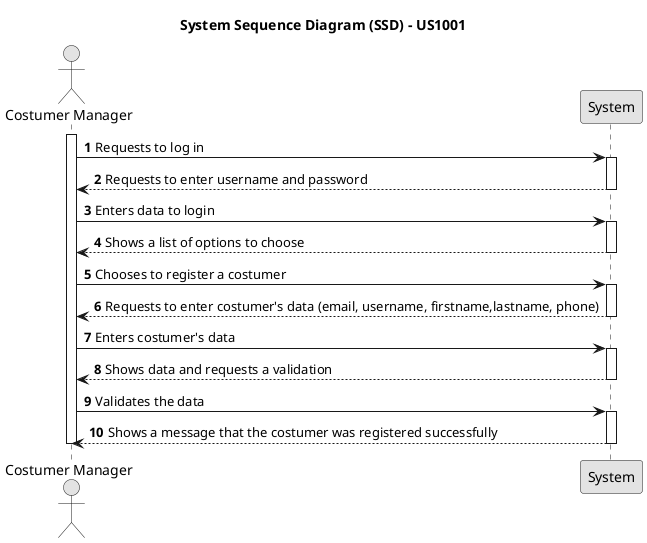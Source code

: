 @startuml
skinparam monochrome true
skinparam packageStyle rectangle
skinparam shadowing false

title System Sequence Diagram (SSD) - US1001

autonumber

actor "Costumer Manager" as CM
participant "System" as System

activate CM
CM -> System: Requests to log in

activate System

System --> CM: Requests to enter username and password

deactivate System

CM -> System: Enters data to login

activate System

System --> CM: Shows a list of options to choose

deactivate System

CM -> System: Chooses to register a costumer

activate System

System --> CM: Requests to enter costumer's data (email, username, firstname,lastname, phone)

deactivate System

CM -> System: Enters costumer's data

activate System

System --> CM: Shows data and requests a validation

deactivate System

CM -> System: Validates the data

activate System

System --> CM: Shows a message that the costumer was registered successfully

deactivate System

deactivate CM

@enduml